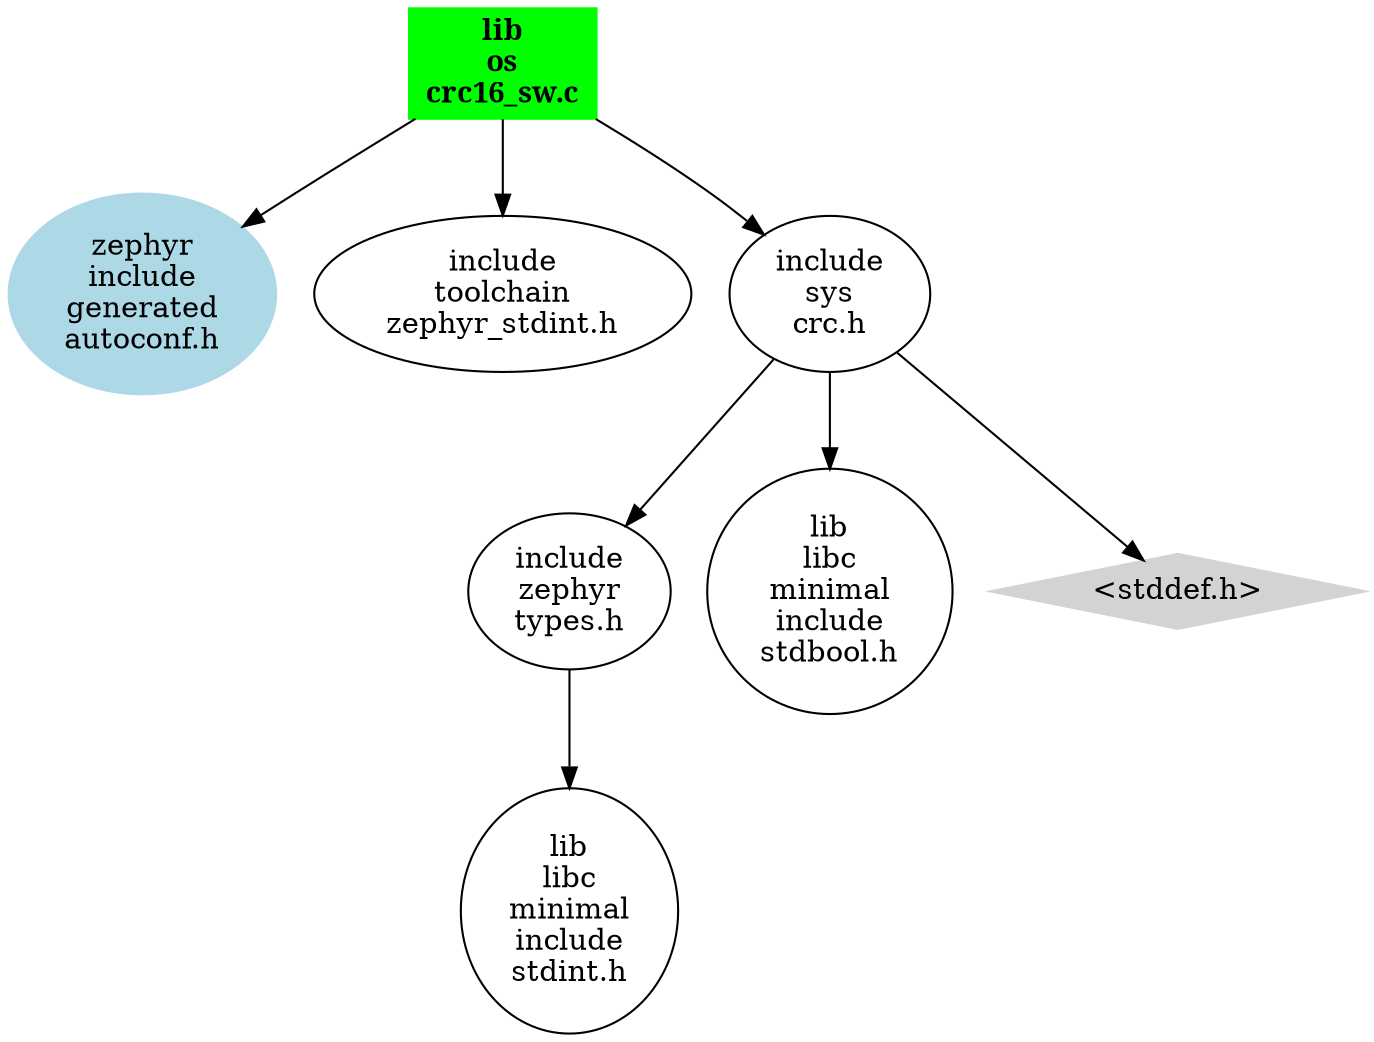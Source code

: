 // Include Map for /home/ming/zephyr.github/zephyr/lib/os/crc16_sw.c
digraph {
	"lib
os
crc16_sw.c" [label="lib
os
crc16_sw.c" color=green fontname=bold shape=box style=filled]
	"zephyr
include
generated
autoconf.h" [label="zephyr
include
generated
autoconf.h" color=lightblue fontname="" shape=oval style=filled]
	"lib
os
crc16_sw.c" -> "zephyr
include
generated
autoconf.h"
	"include
toolchain
zephyr_stdint.h" [label="include
toolchain
zephyr_stdint.h" color=black fontname="" shape=oval style=""]
	"lib
os
crc16_sw.c" -> "include
toolchain
zephyr_stdint.h"
	"include
sys
crc.h" [label="include
sys
crc.h" color=black fontname="" shape=oval style=""]
	"lib
os
crc16_sw.c" -> "include
sys
crc.h"
	"include
zephyr
types.h" [label="include
zephyr
types.h" color=black fontname="" shape=oval style=""]
	"include
sys
crc.h" -> "include
zephyr
types.h"
	"lib
libc
minimal
include
stdbool.h" [label="lib
libc
minimal
include
stdbool.h" color=black fontname="" shape=oval style=""]
	"include
sys
crc.h" -> "lib
libc
minimal
include
stdbool.h"
	"\<stddef.h\>" [label="\<stddef.h\>" color=lightgrey fontname="" shape=diamond style=filled]
	"include
sys
crc.h" -> "\<stddef.h\>"
	"lib
libc
minimal
include
stdint.h" [label="lib
libc
minimal
include
stdint.h" color=black fontname="" shape=oval style=""]
	"include
zephyr
types.h" -> "lib
libc
minimal
include
stdint.h"
}
